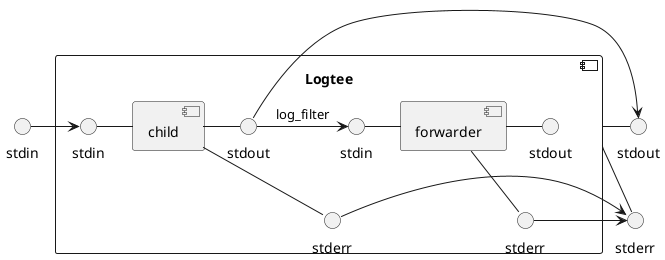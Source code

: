 @startuml

() "stdin" as stdin_logtee
stdin_logtee -[hidden]right- Logtee
() "stdout" as stdout_logtee
stdout_logtee -left- Logtee
() "stderr" as stderr_logtee
stderr_logtee -up- Logtee

component Logtee {
    () "stdin" as stdin_child
    stdin_child -right- child
    () "stdout" as stdout_child
    stdout_child -left- child
    () "stderr" as stderr_child
    stderr_child -up- child

    () "stdin" as stdin_forwarder
    stdin_forwarder -right- forwarder
    () "stdout" as stdout_forwarder
    stdout_forwarder -left- forwarder
    () "stderr" as stderr_forwarder
    stderr_forwarder -up- forwarder

    stdin_logtee -> stdin_child
    stdout_child -> stdout_logtee
    stdout_child -> stdin_forwarder : log_filter
    stderr_child -> stderr_logtee
    stderr_forwarder -> stderr_logtee

    component "child" {
    }

    component "forwarder" {
    }

}
@enduml
